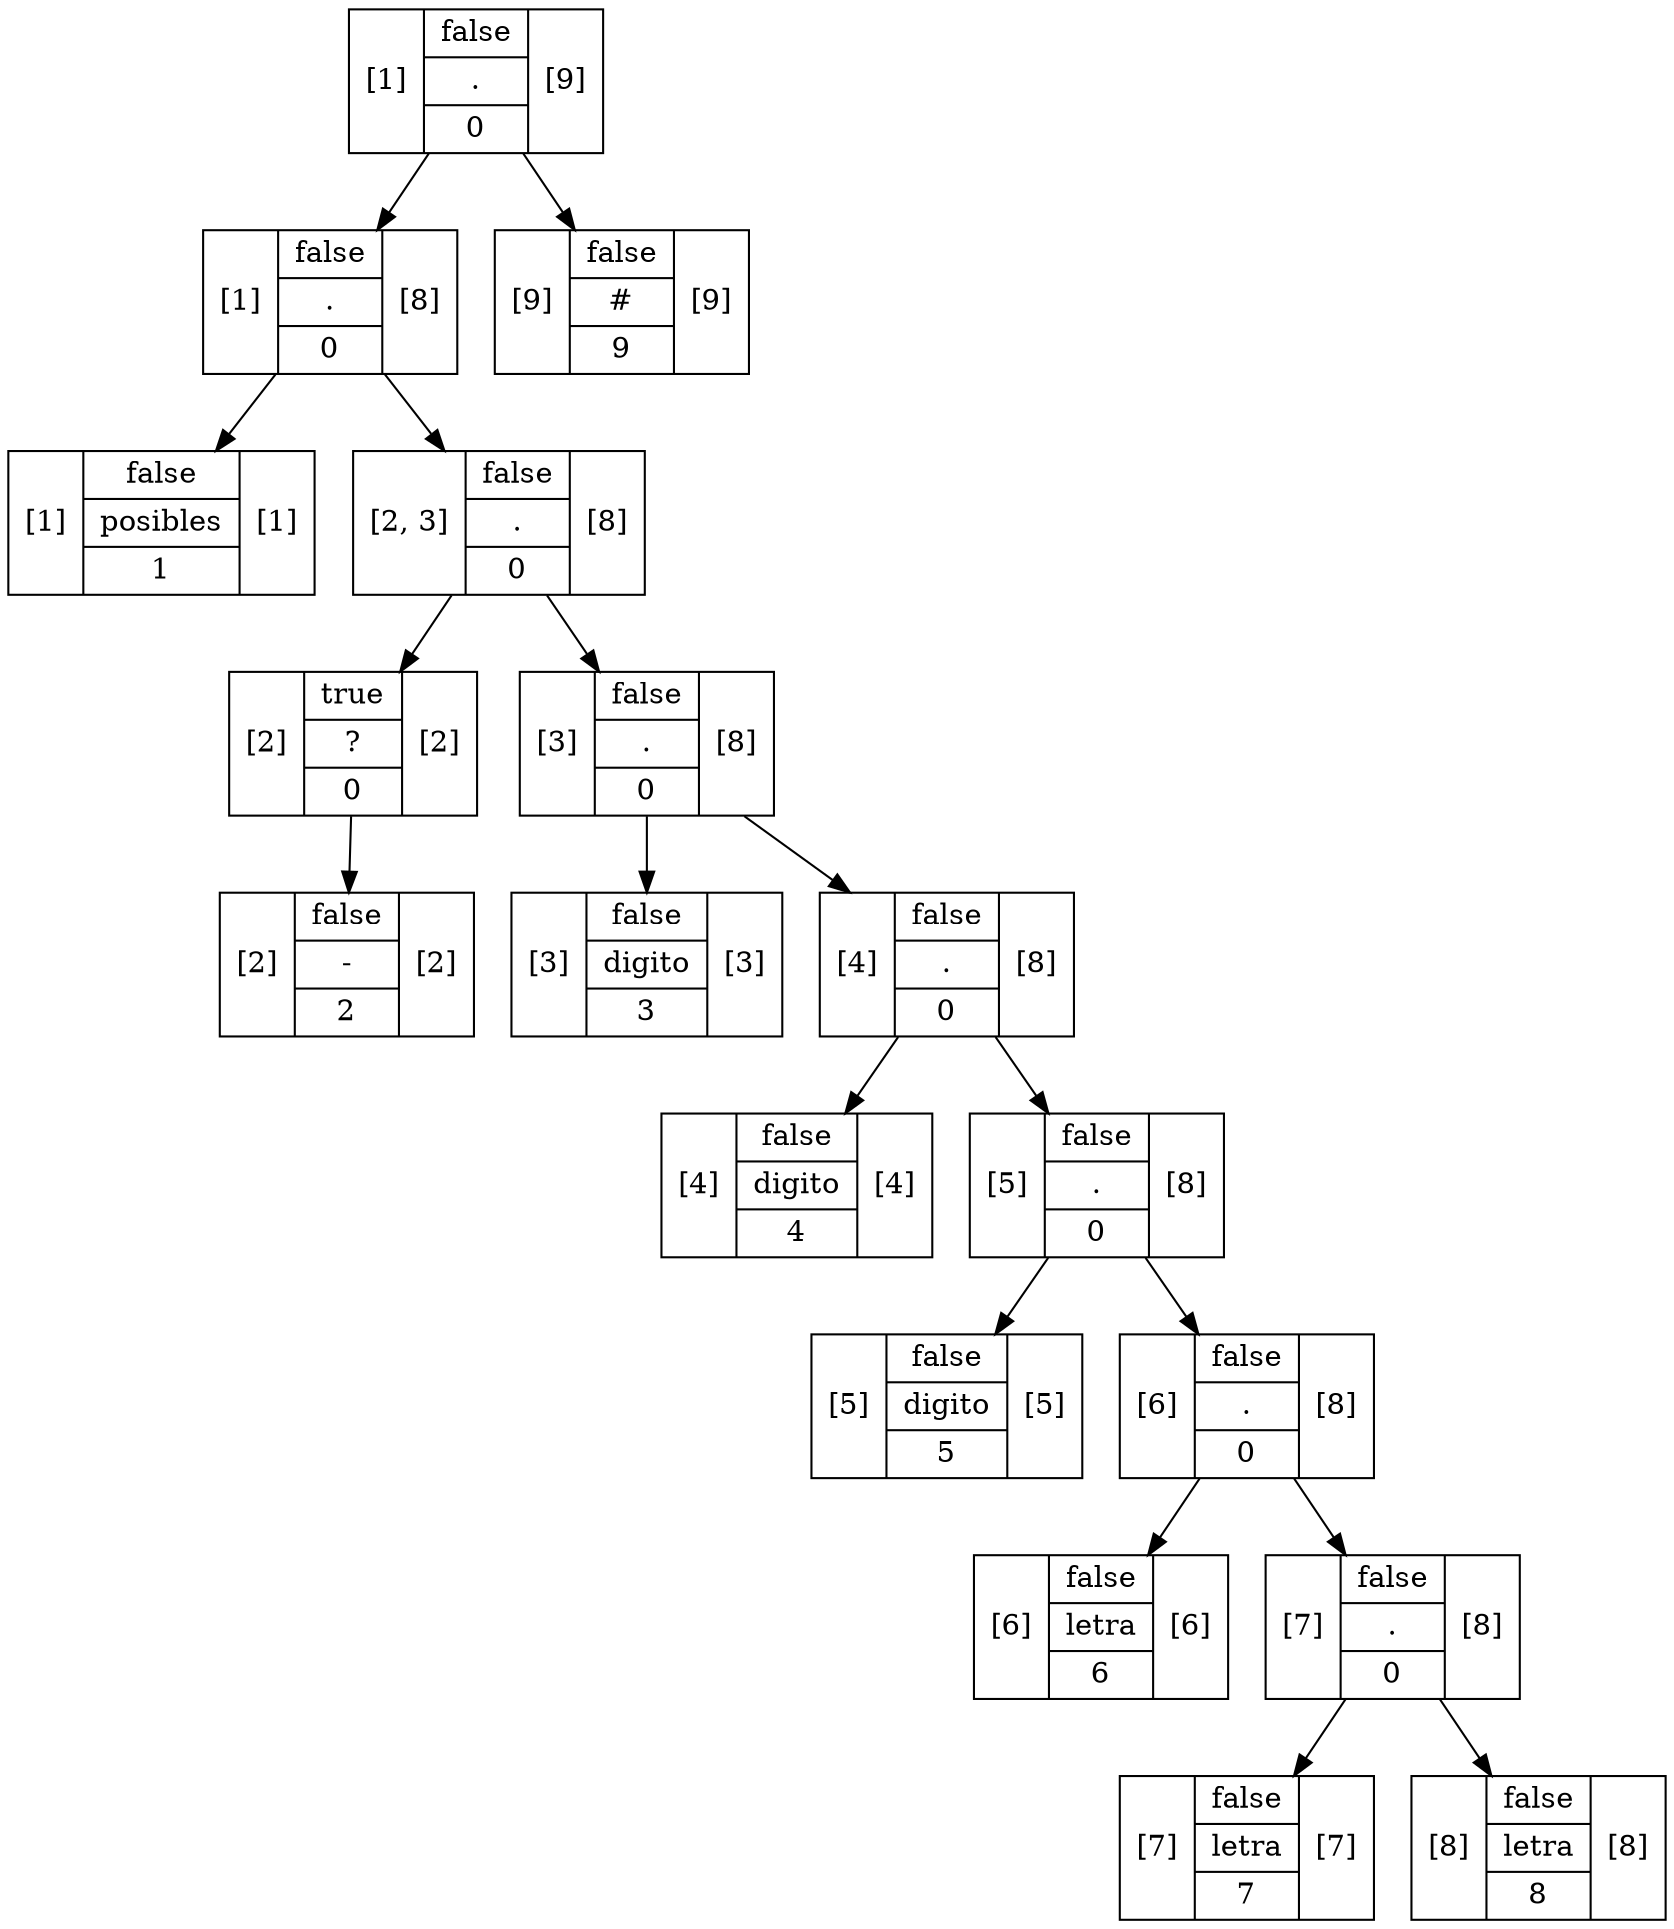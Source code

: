 digraph structs {
    node [shape=record];ArbolNodoMetodo6f57c196[label="[1]|{false|{posibles}|1}|[1]"];
ArbolNodoMetodo19deee6e[label="[2]|{false|{-}|2}|[2]"];
ArbolNodoMetodo66b98749[label="[2]|{true|{?}|0}|[2]"];
ArbolNodoMetodo66b98749 -> ArbolNodoMetodo19deee6e;
ArbolNodoMetodo61a777f4[label="[3]|{false|{digito}|3}|[3]"];
ArbolNodoMetodo30ad5127[label="[4]|{false|{digito}|4}|[4]"];
ArbolNodoMetodo5e6e64c2[label="[5]|{false|{digito}|5}|[5]"];
ArbolNodoMetodo74c72389[label="[6]|{false|{letra}|6}|[6]"];
ArbolNodoMetodo2e85e232[label="[7]|{false|{letra}|7}|[7]"];
ArbolNodoMetodo74fbaaac[label="[8]|{false|{letra}|8}|[8]"];
ArbolNodoMetodo599e9885[label="[7]|{false|{.}|0}|[8]"];
ArbolNodoMetodo599e9885 -> ArbolNodoMetodo2e85e232;
ArbolNodoMetodo599e9885 -> ArbolNodoMetodo74fbaaac;
ArbolNodoMetodo14082354[label="[6]|{false|{.}|0}|[8]"];
ArbolNodoMetodo14082354 -> ArbolNodoMetodo74c72389;
ArbolNodoMetodo14082354 -> ArbolNodoMetodo599e9885;
ArbolNodoMetodo159dc795[label="[5]|{false|{.}|0}|[8]"];
ArbolNodoMetodo159dc795 -> ArbolNodoMetodo5e6e64c2;
ArbolNodoMetodo159dc795 -> ArbolNodoMetodo14082354;
ArbolNodoMetodo3c9aa140[label="[4]|{false|{.}|0}|[8]"];
ArbolNodoMetodo3c9aa140 -> ArbolNodoMetodo30ad5127;
ArbolNodoMetodo3c9aa140 -> ArbolNodoMetodo159dc795;
ArbolNodoMetodo116d5ce6[label="[3]|{false|{.}|0}|[8]"];
ArbolNodoMetodo116d5ce6 -> ArbolNodoMetodo61a777f4;
ArbolNodoMetodo116d5ce6 -> ArbolNodoMetodo3c9aa140;
ArbolNodoMetodo442acf1c[label="[2, 3]|{false|{.}|0}|[8]"];
ArbolNodoMetodo442acf1c -> ArbolNodoMetodo66b98749;
ArbolNodoMetodo442acf1c -> ArbolNodoMetodo116d5ce6;
ArbolNodoMetodo3f700963[label="[1]|{false|{.}|0}|[8]"];
ArbolNodoMetodo3f700963 -> ArbolNodoMetodo6f57c196;
ArbolNodoMetodo3f700963 -> ArbolNodoMetodo442acf1c;
ArbolNodoMetodo56892f6c[label="[9]|{false|{#}|9}|[9]"];
ArbolNodoMetodo2d78d337[label="[1]|{false|{.}|0}|[9]"];
ArbolNodoMetodo2d78d337 -> ArbolNodoMetodo3f700963;
ArbolNodoMetodo2d78d337 -> ArbolNodoMetodo56892f6c;
}
